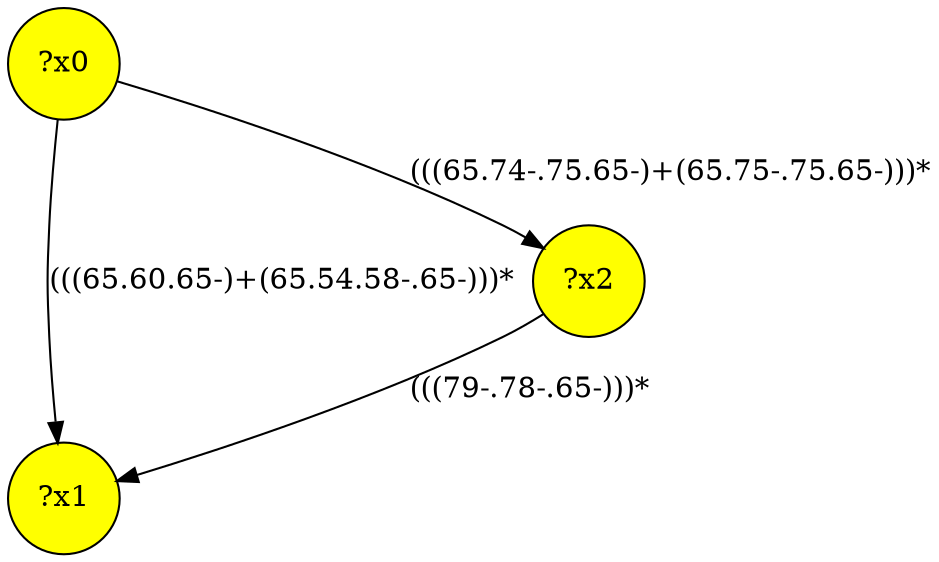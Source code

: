 digraph g {
	x0 [fillcolor="yellow", style="filled," shape=circle, label="?x0"];
	x1 [fillcolor="yellow", style="filled," shape=circle, label="?x1"];
	x2 [fillcolor="yellow", style="filled," shape=circle, label="?x2"];
	x0 -> x1 [label="(((65.60.65-)+(65.54.58-.65-)))*"];
	x0 -> x2 [label="(((65.74-.75.65-)+(65.75-.75.65-)))*"];
	x2 -> x1 [label="(((79-.78-.65-)))*"];
}
